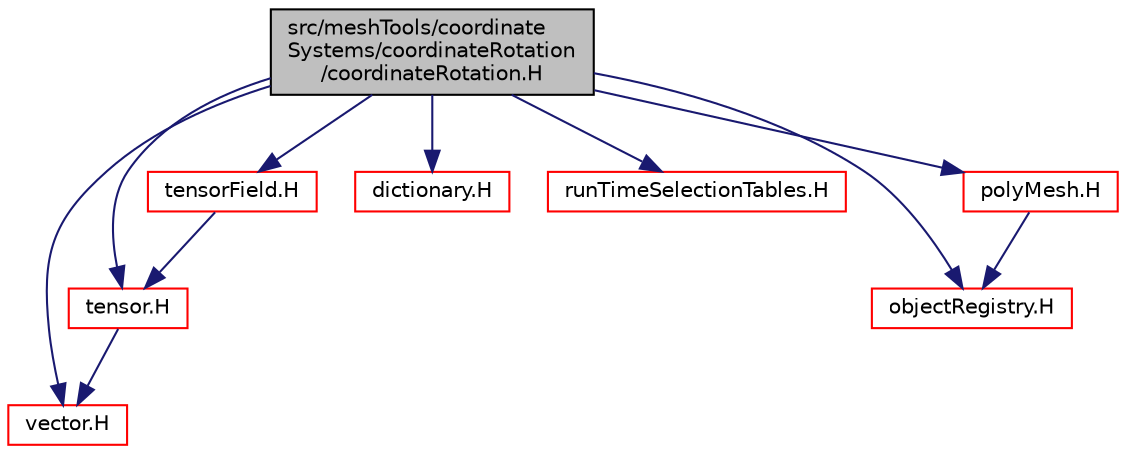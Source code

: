 digraph "src/meshTools/coordinateSystems/coordinateRotation/coordinateRotation.H"
{
  bgcolor="transparent";
  edge [fontname="Helvetica",fontsize="10",labelfontname="Helvetica",labelfontsize="10"];
  node [fontname="Helvetica",fontsize="10",shape=record];
  Node0 [label="src/meshTools/coordinate\lSystems/coordinateRotation\l/coordinateRotation.H",height=0.2,width=0.4,color="black", fillcolor="grey75", style="filled", fontcolor="black"];
  Node0 -> Node1 [color="midnightblue",fontsize="10",style="solid",fontname="Helvetica"];
  Node1 [label="vector.H",height=0.2,width=0.4,color="red",URL="$a13694.html"];
  Node0 -> Node57 [color="midnightblue",fontsize="10",style="solid",fontname="Helvetica"];
  Node57 [label="tensor.H",height=0.2,width=0.4,color="red",URL="$a13613.html"];
  Node57 -> Node1 [color="midnightblue",fontsize="10",style="solid",fontname="Helvetica"];
  Node0 -> Node69 [color="midnightblue",fontsize="10",style="solid",fontname="Helvetica"];
  Node69 [label="tensorField.H",height=0.2,width=0.4,color="red",URL="$a10430.html"];
  Node69 -> Node57 [color="midnightblue",fontsize="10",style="solid",fontname="Helvetica"];
  Node0 -> Node114 [color="midnightblue",fontsize="10",style="solid",fontname="Helvetica"];
  Node114 [label="dictionary.H",height=0.2,width=0.4,color="red",URL="$a09506.html"];
  Node0 -> Node126 [color="midnightblue",fontsize="10",style="solid",fontname="Helvetica"];
  Node126 [label="runTimeSelectionTables.H",height=0.2,width=0.4,color="red",URL="$a09992.html",tooltip="Macros to ease declaration of run-time selection tables. "];
  Node0 -> Node129 [color="midnightblue",fontsize="10",style="solid",fontname="Helvetica"];
  Node129 [label="objectRegistry.H",height=0.2,width=0.4,color="red",URL="$a09968.html"];
  Node0 -> Node143 [color="midnightblue",fontsize="10",style="solid",fontname="Helvetica"];
  Node143 [label="polyMesh.H",height=0.2,width=0.4,color="red",URL="$a12398.html"];
  Node143 -> Node129 [color="midnightblue",fontsize="10",style="solid",fontname="Helvetica"];
}
